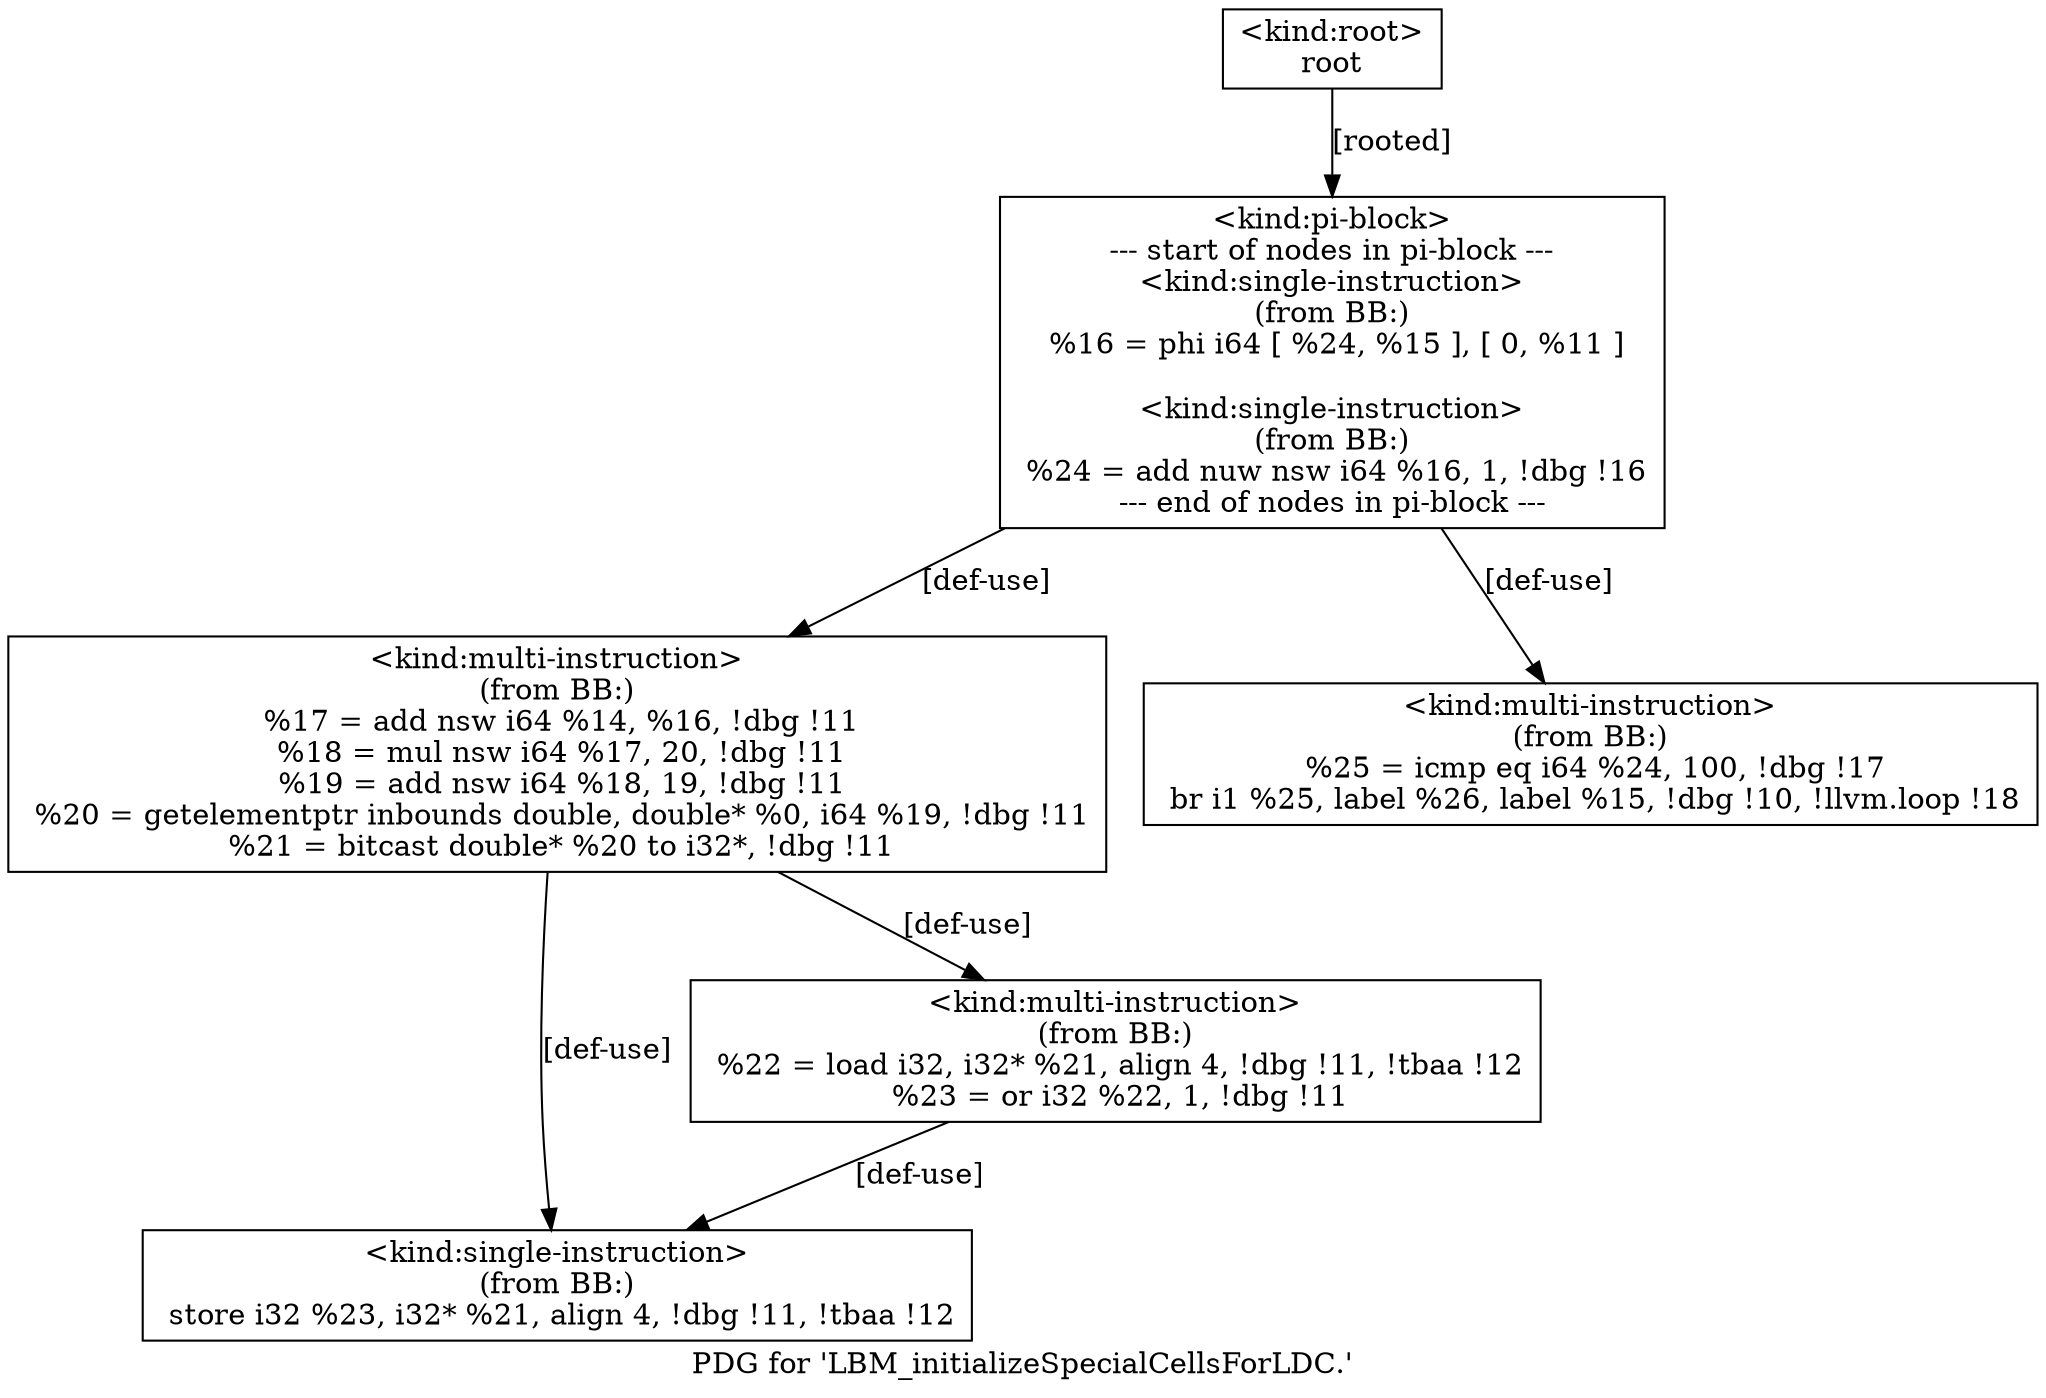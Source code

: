 digraph "PDG for 'LBM_initializeSpecialCellsForLDC.'" {
	label="PDG for 'LBM_initializeSpecialCellsForLDC.'";

	Node0x9fa6d00 [shape=record,label="{\<kind:root\>\nroot\n}"];
	Node0x9fa6d00 -> Node0x9e496c0[label="[rooted]"];
	Node0x9e496c0 [shape=record,label="{\<kind:pi-block\>\n--- start of nodes in pi-block ---\n\<kind:single-instruction\>\n(from BB:)\n  %16 = phi i64 [ %24, %15 ], [ 0, %11 ]\n\n\<kind:single-instruction\>\n(from BB:)\n  %24 = add nuw nsw i64 %16, 1, !dbg !16\n--- end of nodes in pi-block ---\n}"];
	Node0x9e496c0 -> Node0x9f89690[label="[def-use]"];
	Node0x9e496c0 -> Node0x9f984c0[label="[def-use]"];
	Node0x9f984c0 [shape=record,label="{\<kind:multi-instruction\>\n(from BB:)\n  %25 = icmp eq i64 %24, 100, !dbg !17\n  br i1 %25, label %26, label %15, !dbg !10, !llvm.loop !18\n}"];
	Node0x9f89690 [shape=record,label="{\<kind:multi-instruction\>\n(from BB:)\n  %17 = add nsw i64 %14, %16, !dbg !11\n  %18 = mul nsw i64 %17, 20, !dbg !11\n  %19 = add nsw i64 %18, 19, !dbg !11\n  %20 = getelementptr inbounds double, double* %0, i64 %19, !dbg !11\n  %21 = bitcast double* %20 to i32*, !dbg !11\n}"];
	Node0x9f89690 -> Node0x9f8bd30[label="[def-use]"];
	Node0x9f89690 -> Node0x9d5d890[label="[def-use]"];
	Node0x9d5d890 [shape=record,label="{\<kind:multi-instruction\>\n(from BB:)\n  %22 = load i32, i32* %21, align 4, !dbg !11, !tbaa !12\n  %23 = or i32 %22, 1, !dbg !11\n}"];
	Node0x9d5d890 -> Node0x9f8bd30[label="[def-use]"];
	Node0x9f8bd30 [shape=record,label="{\<kind:single-instruction\>\n(from BB:)\n  store i32 %23, i32* %21, align 4, !dbg !11, !tbaa !12\n}"];
}
